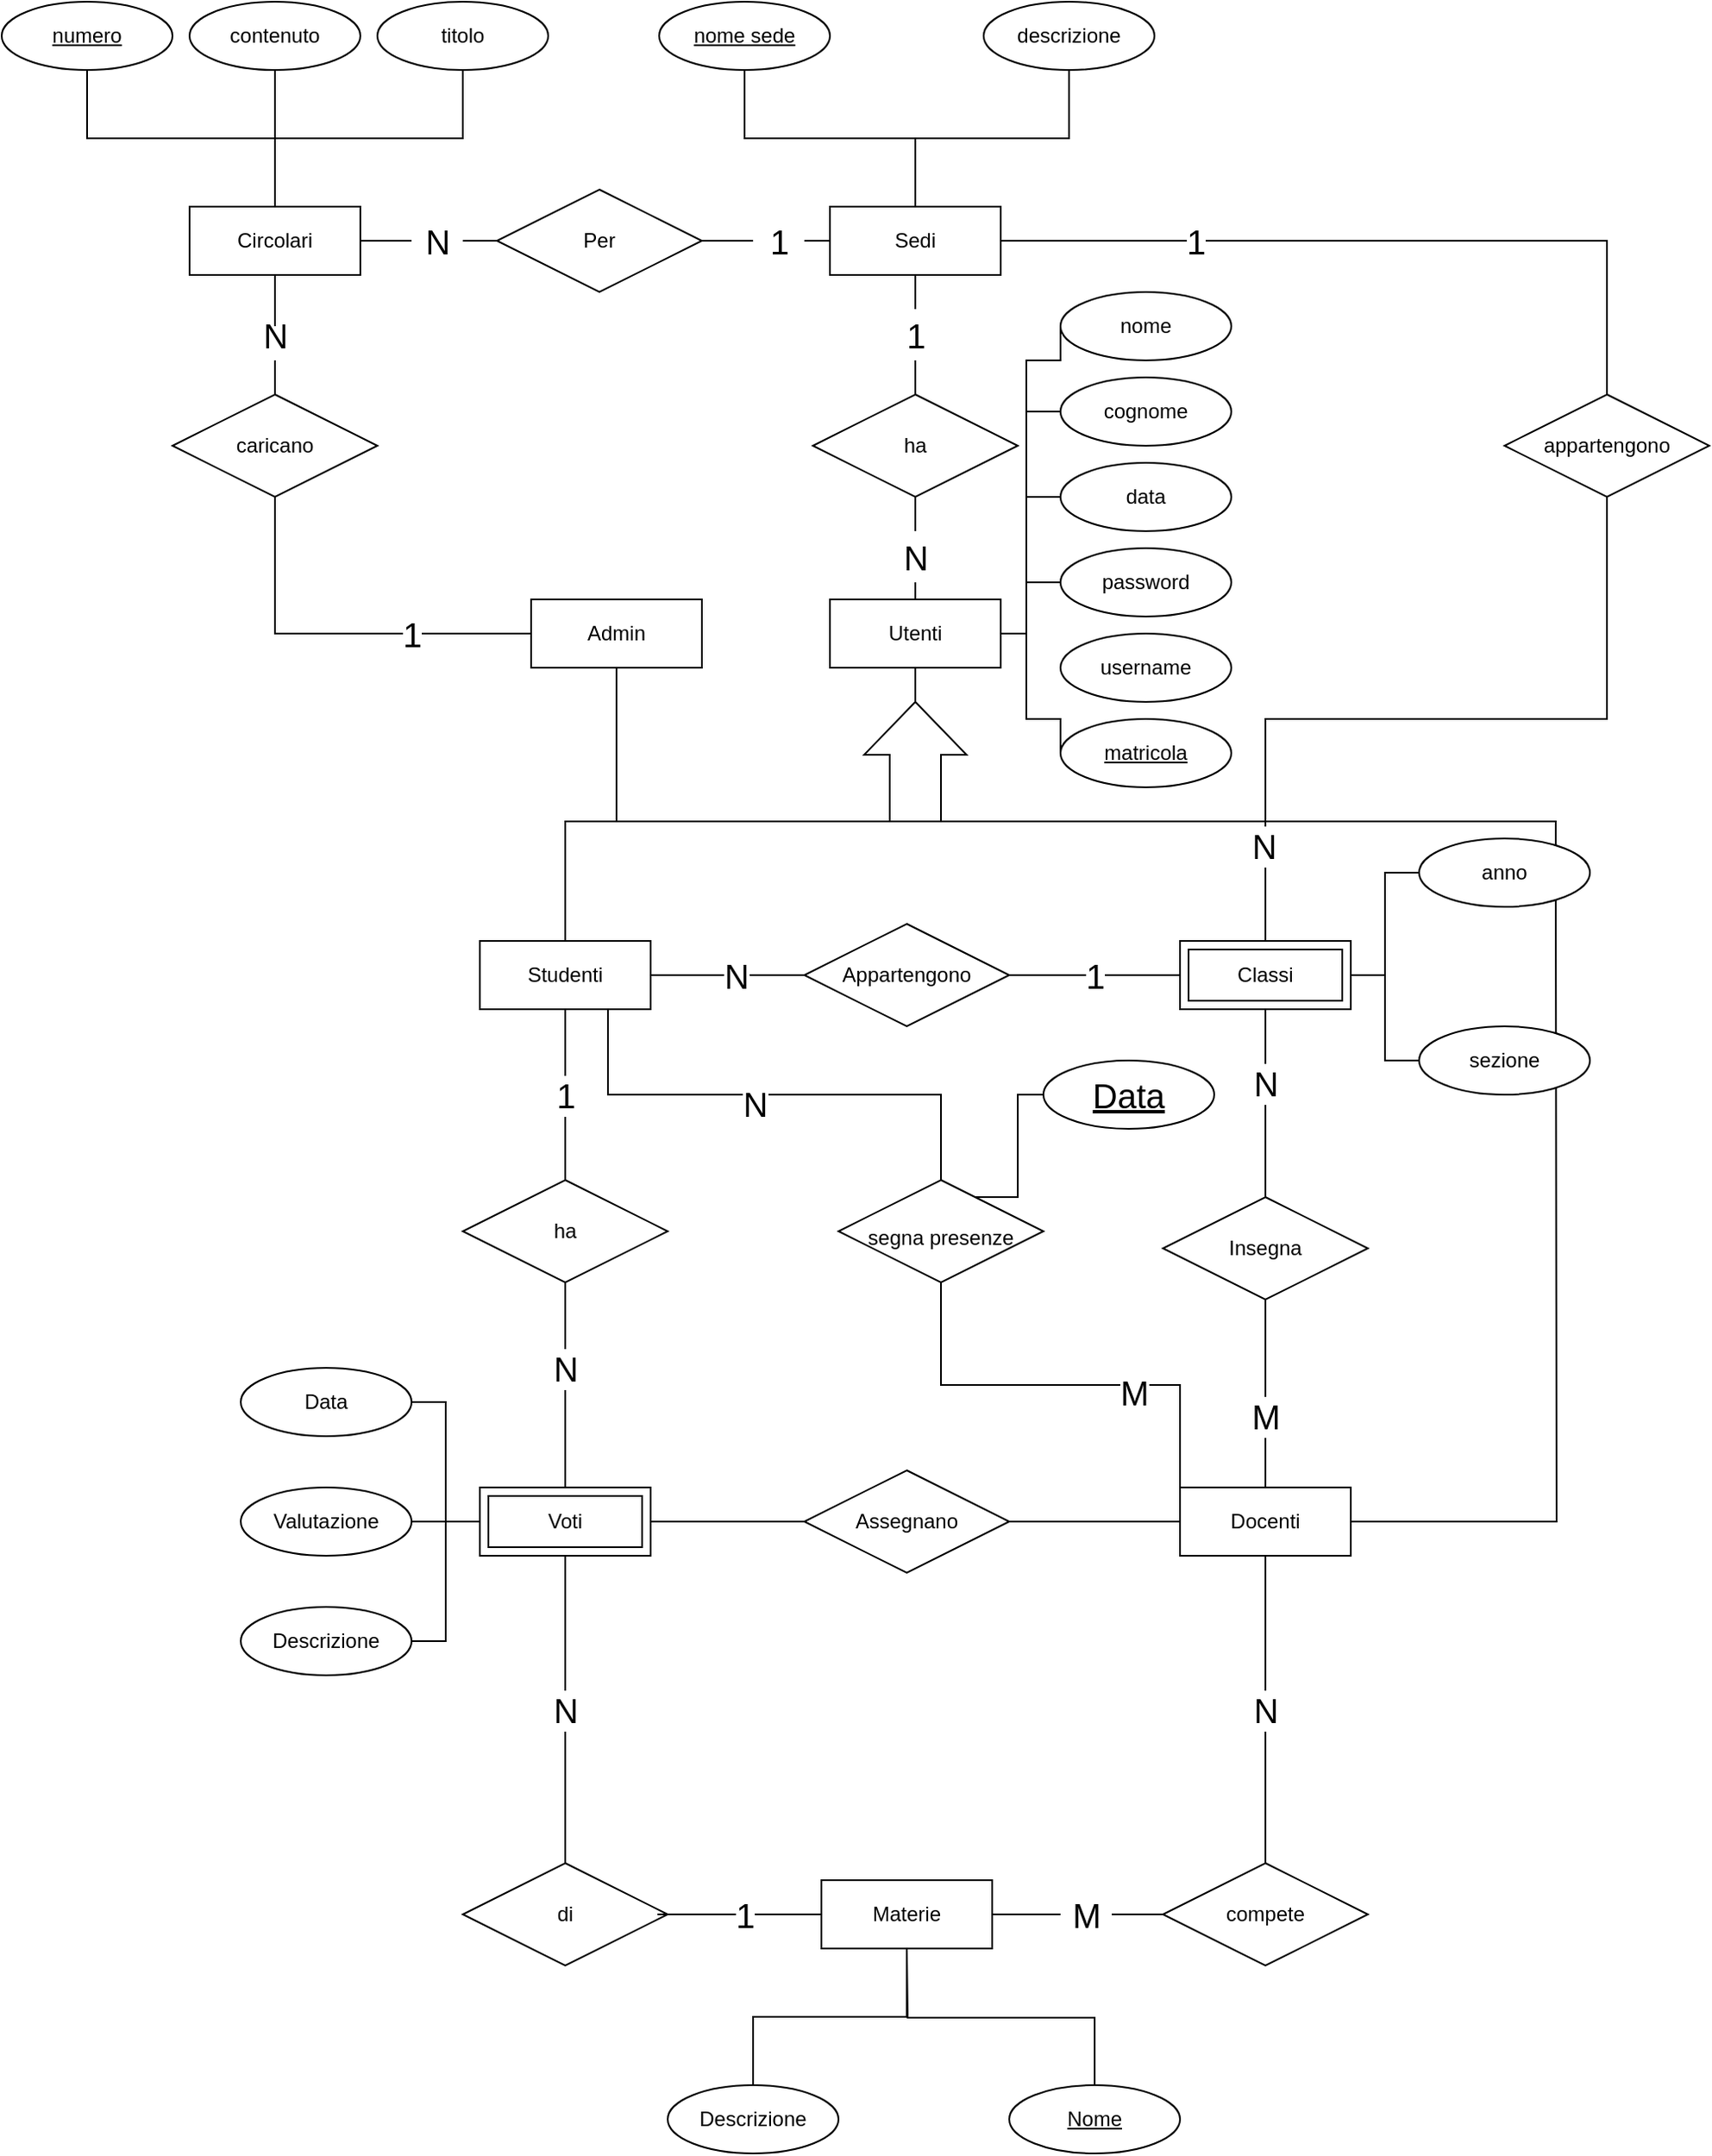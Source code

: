 <mxfile version="14.6.9" type="device"><diagram id="R2lEEEUBdFMjLlhIrx00" name="Page-1"><mxGraphModel dx="2912" dy="2254" grid="1" gridSize="10" guides="1" tooltips="1" connect="1" arrows="1" fold="1" page="1" pageScale="1" pageWidth="850" pageHeight="1100" math="0" shadow="0" extFonts="Permanent Marker^https://fonts.googleapis.com/css?family=Permanent+Marker"><root><mxCell id="0"/><mxCell id="1" parent="0"/><mxCell id="u5RsJrl81o9TGWj8ofD9-92" style="edgeStyle=orthogonalEdgeStyle;rounded=0;orthogonalLoop=1;jettySize=auto;html=1;exitX=0.5;exitY=1;exitDx=0;exitDy=0;entryX=1;entryY=0.5;entryDx=0;entryDy=0;entryPerimeter=0;endArrow=none;endFill=0;" parent="1" source="u5RsJrl81o9TGWj8ofD9-45" target="u5RsJrl81o9TGWj8ofD9-91" edge="1"><mxGeometry relative="1" as="geometry"/></mxCell><mxCell id="HZ6vyrUgXhkD_WY-wSy1-28" style="edgeStyle=orthogonalEdgeStyle;rounded=0;orthogonalLoop=1;jettySize=auto;html=1;exitX=1;exitY=0.5;exitDx=0;exitDy=0;endArrow=none;endFill=0;" parent="1" source="u5RsJrl81o9TGWj8ofD9-45" edge="1"><mxGeometry relative="1" as="geometry"><mxPoint x="460" y="130" as="targetPoint"/></mxGeometry></mxCell><mxCell id="HZ6vyrUgXhkD_WY-wSy1-29" style="edgeStyle=orthogonalEdgeStyle;rounded=0;orthogonalLoop=1;jettySize=auto;html=1;exitX=1;exitY=0.5;exitDx=0;exitDy=0;entryX=0;entryY=0.5;entryDx=0;entryDy=0;endArrow=none;endFill=0;" parent="1" source="u5RsJrl81o9TGWj8ofD9-45" target="u5RsJrl81o9TGWj8ofD9-48" edge="1"><mxGeometry relative="1" as="geometry"><Array as="points"><mxPoint x="460" y="150"/><mxPoint x="460" y="200"/></Array></mxGeometry></mxCell><mxCell id="u5RsJrl81o9TGWj8ofD9-45" value="Utenti" style="whiteSpace=wrap;html=1;align=center;" parent="1" vertex="1"><mxGeometry x="345" y="130" width="100" height="40" as="geometry"/></mxCell><mxCell id="Zwo03tsMXM-KSxoa-1yu-14" style="edgeStyle=orthogonalEdgeStyle;rounded=0;orthogonalLoop=1;jettySize=auto;html=1;exitX=0;exitY=0.5;exitDx=0;exitDy=0;entryX=1;entryY=0.5;entryDx=0;entryDy=0;endArrow=none;endFill=0;" edge="1" parent="1" source="u5RsJrl81o9TGWj8ofD9-46" target="u5RsJrl81o9TGWj8ofD9-45"><mxGeometry relative="1" as="geometry"/></mxCell><mxCell id="u5RsJrl81o9TGWj8ofD9-46" value="password" style="ellipse;whiteSpace=wrap;html=1;align=center;" parent="1" vertex="1"><mxGeometry x="480" y="100" width="100" height="40" as="geometry"/></mxCell><mxCell id="u5RsJrl81o9TGWj8ofD9-47" value="username" style="ellipse;whiteSpace=wrap;html=1;align=center;" parent="1" vertex="1"><mxGeometry x="480" y="150" width="100" height="40" as="geometry"/></mxCell><mxCell id="u5RsJrl81o9TGWj8ofD9-48" value="matricola" style="ellipse;whiteSpace=wrap;html=1;align=center;fontStyle=4;" parent="1" vertex="1"><mxGeometry x="480" y="200" width="100" height="40" as="geometry"/></mxCell><mxCell id="Cv8bibrnAsRZoHXOjE6P-47" style="edgeStyle=orthogonalEdgeStyle;rounded=0;orthogonalLoop=1;jettySize=auto;html=1;exitX=0.75;exitY=1;exitDx=0;exitDy=0;entryX=0.5;entryY=0;entryDx=0;entryDy=0;fontSize=20;endArrow=none;endFill=0;" parent="1" source="u5RsJrl81o9TGWj8ofD9-53" target="Cv8bibrnAsRZoHXOjE6P-46" edge="1"><mxGeometry relative="1" as="geometry"/></mxCell><mxCell id="Cv8bibrnAsRZoHXOjE6P-49" value="N" style="edgeLabel;html=1;align=center;verticalAlign=middle;resizable=0;points=[];fontSize=20;" parent="Cv8bibrnAsRZoHXOjE6P-47" vertex="1" connectable="0"><mxGeometry x="-0.078" y="-5" relative="1" as="geometry"><mxPoint as="offset"/></mxGeometry></mxCell><mxCell id="u5RsJrl81o9TGWj8ofD9-53" value="Studenti" style="whiteSpace=wrap;html=1;align=center;" parent="1" vertex="1"><mxGeometry x="140" y="330" width="100" height="40" as="geometry"/></mxCell><mxCell id="u5RsJrl81o9TGWj8ofD9-66" style="edgeStyle=orthogonalEdgeStyle;rounded=0;orthogonalLoop=1;jettySize=auto;html=1;exitX=0;exitY=0.5;exitDx=0;exitDy=0;endArrow=none;endFill=0;" parent="1" source="u5RsJrl81o9TGWj8ofD9-59" target="u5RsJrl81o9TGWj8ofD9-53" edge="1"><mxGeometry relative="1" as="geometry"/></mxCell><mxCell id="Cv8bibrnAsRZoHXOjE6P-11" value="N" style="edgeLabel;html=1;align=center;verticalAlign=middle;resizable=0;points=[];fontSize=20;" parent="u5RsJrl81o9TGWj8ofD9-66" vertex="1" connectable="0"><mxGeometry x="0.222" y="-3" relative="1" as="geometry"><mxPoint x="15" y="3" as="offset"/></mxGeometry></mxCell><mxCell id="u5RsJrl81o9TGWj8ofD9-68" style="edgeStyle=orthogonalEdgeStyle;rounded=0;orthogonalLoop=1;jettySize=auto;html=1;exitX=1;exitY=0.5;exitDx=0;exitDy=0;entryX=0;entryY=0.5;entryDx=0;entryDy=0;endArrow=none;endFill=0;" parent="1" source="u5RsJrl81o9TGWj8ofD9-59" target="u5RsJrl81o9TGWj8ofD9-67" edge="1"><mxGeometry relative="1" as="geometry"/></mxCell><mxCell id="Cv8bibrnAsRZoHXOjE6P-10" value="1" style="edgeLabel;html=1;align=center;verticalAlign=middle;resizable=0;points=[];fontSize=20;" parent="u5RsJrl81o9TGWj8ofD9-68" vertex="1" connectable="0"><mxGeometry x="-0.2" y="1" relative="1" as="geometry"><mxPoint x="10" y="1" as="offset"/></mxGeometry></mxCell><mxCell id="u5RsJrl81o9TGWj8ofD9-59" value="Appartengono" style="shape=rhombus;perimeter=rhombusPerimeter;whiteSpace=wrap;html=1;align=center;" parent="1" vertex="1"><mxGeometry x="330" y="320" width="120" height="60" as="geometry"/></mxCell><mxCell id="u5RsJrl81o9TGWj8ofD9-107" style="edgeStyle=orthogonalEdgeStyle;rounded=0;orthogonalLoop=1;jettySize=auto;html=1;exitX=1;exitY=0.5;exitDx=0;exitDy=0;entryX=0;entryY=0.5;entryDx=0;entryDy=0;endArrow=none;endFill=0;" parent="1" source="u5RsJrl81o9TGWj8ofD9-67" target="u5RsJrl81o9TGWj8ofD9-106" edge="1"><mxGeometry relative="1" as="geometry"/></mxCell><mxCell id="u5RsJrl81o9TGWj8ofD9-67" value="Classi" style="shape=ext;margin=3;double=1;whiteSpace=wrap;html=1;align=center;" parent="1" vertex="1"><mxGeometry x="550" y="330" width="100" height="40" as="geometry"/></mxCell><mxCell id="u5RsJrl81o9TGWj8ofD9-75" style="edgeStyle=orthogonalEdgeStyle;rounded=0;orthogonalLoop=1;jettySize=auto;html=1;exitX=0;exitY=0.5;exitDx=0;exitDy=0;endArrow=none;endFill=0;" parent="1" source="u5RsJrl81o9TGWj8ofD9-69" target="u5RsJrl81o9TGWj8ofD9-74" edge="1"><mxGeometry relative="1" as="geometry"/></mxCell><mxCell id="u5RsJrl81o9TGWj8ofD9-95" style="edgeStyle=orthogonalEdgeStyle;rounded=0;orthogonalLoop=1;jettySize=auto;html=1;exitX=1;exitY=0.5;exitDx=0;exitDy=0;endArrow=none;endFill=0;" parent="1" source="u5RsJrl81o9TGWj8ofD9-69" edge="1"><mxGeometry relative="1" as="geometry"><mxPoint x="770" y="290" as="targetPoint"/></mxGeometry></mxCell><mxCell id="u5RsJrl81o9TGWj8ofD9-69" value="Docenti" style="whiteSpace=wrap;html=1;align=center;" parent="1" vertex="1"><mxGeometry x="550" y="650" width="100" height="40" as="geometry"/></mxCell><mxCell id="u5RsJrl81o9TGWj8ofD9-72" style="edgeStyle=orthogonalEdgeStyle;rounded=0;orthogonalLoop=1;jettySize=auto;html=1;exitX=0.5;exitY=1;exitDx=0;exitDy=0;entryX=0.5;entryY=0;entryDx=0;entryDy=0;endArrow=none;endFill=0;" parent="1" source="u5RsJrl81o9TGWj8ofD9-71" target="u5RsJrl81o9TGWj8ofD9-69" edge="1"><mxGeometry relative="1" as="geometry"/></mxCell><mxCell id="Cv8bibrnAsRZoHXOjE6P-9" value="M" style="edgeLabel;html=1;align=center;verticalAlign=middle;resizable=0;points=[];fontSize=20;" parent="u5RsJrl81o9TGWj8ofD9-72" vertex="1" connectable="0"><mxGeometry x="0.236" relative="1" as="geometry"><mxPoint as="offset"/></mxGeometry></mxCell><mxCell id="u5RsJrl81o9TGWj8ofD9-73" style="edgeStyle=orthogonalEdgeStyle;rounded=0;orthogonalLoop=1;jettySize=auto;html=1;exitX=0.5;exitY=0;exitDx=0;exitDy=0;entryX=0.5;entryY=1;entryDx=0;entryDy=0;endArrow=none;endFill=0;" parent="1" source="u5RsJrl81o9TGWj8ofD9-71" target="u5RsJrl81o9TGWj8ofD9-67" edge="1"><mxGeometry relative="1" as="geometry"/></mxCell><mxCell id="Cv8bibrnAsRZoHXOjE6P-8" value="N" style="edgeLabel;html=1;align=center;verticalAlign=middle;resizable=0;points=[];fontSize=20;" parent="u5RsJrl81o9TGWj8ofD9-73" vertex="1" connectable="0"><mxGeometry x="0.218" relative="1" as="geometry"><mxPoint as="offset"/></mxGeometry></mxCell><mxCell id="u5RsJrl81o9TGWj8ofD9-71" value="Insegna" style="shape=rhombus;perimeter=rhombusPerimeter;whiteSpace=wrap;html=1;align=center;" parent="1" vertex="1"><mxGeometry x="540" y="480" width="120" height="60" as="geometry"/></mxCell><mxCell id="u5RsJrl81o9TGWj8ofD9-79" style="edgeStyle=orthogonalEdgeStyle;rounded=0;orthogonalLoop=1;jettySize=auto;html=1;exitX=0;exitY=0.5;exitDx=0;exitDy=0;entryX=1;entryY=0.5;entryDx=0;entryDy=0;endArrow=none;endFill=0;" parent="1" source="u5RsJrl81o9TGWj8ofD9-74" target="u5RsJrl81o9TGWj8ofD9-78" edge="1"><mxGeometry relative="1" as="geometry"/></mxCell><mxCell id="u5RsJrl81o9TGWj8ofD9-74" value="Assegnano" style="shape=rhombus;perimeter=rhombusPerimeter;whiteSpace=wrap;html=1;align=center;" parent="1" vertex="1"><mxGeometry x="330" y="640" width="120" height="60" as="geometry"/></mxCell><mxCell id="u5RsJrl81o9TGWj8ofD9-78" value="Voti" style="shape=ext;margin=3;double=1;whiteSpace=wrap;html=1;align=center;" parent="1" vertex="1"><mxGeometry x="140" y="650" width="100" height="40" as="geometry"/></mxCell><mxCell id="u5RsJrl81o9TGWj8ofD9-81" style="edgeStyle=orthogonalEdgeStyle;rounded=0;orthogonalLoop=1;jettySize=auto;html=1;exitX=0.5;exitY=0;exitDx=0;exitDy=0;entryX=0.5;entryY=1;entryDx=0;entryDy=0;endArrow=none;endFill=0;" parent="1" source="u5RsJrl81o9TGWj8ofD9-80" target="u5RsJrl81o9TGWj8ofD9-53" edge="1"><mxGeometry relative="1" as="geometry"/></mxCell><mxCell id="Cv8bibrnAsRZoHXOjE6P-7" value="1" style="edgeLabel;html=1;align=center;verticalAlign=middle;resizable=0;points=[];fontSize=20;" parent="u5RsJrl81o9TGWj8ofD9-81" vertex="1" connectable="0"><mxGeometry x="0.2" y="-1" relative="1" as="geometry"><mxPoint x="-1" y="10" as="offset"/></mxGeometry></mxCell><mxCell id="u5RsJrl81o9TGWj8ofD9-82" style="edgeStyle=orthogonalEdgeStyle;rounded=0;orthogonalLoop=1;jettySize=auto;html=1;exitX=0.5;exitY=1;exitDx=0;exitDy=0;entryX=0.5;entryY=0;entryDx=0;entryDy=0;endArrow=none;endFill=0;" parent="1" source="u5RsJrl81o9TGWj8ofD9-80" target="u5RsJrl81o9TGWj8ofD9-78" edge="1"><mxGeometry relative="1" as="geometry"><Array as="points"><mxPoint x="190" y="590"/><mxPoint x="190" y="590"/></Array></mxGeometry></mxCell><mxCell id="Cv8bibrnAsRZoHXOjE6P-6" value="N" style="edgeLabel;html=1;align=center;verticalAlign=middle;resizable=0;points=[];fontSize=20;" parent="u5RsJrl81o9TGWj8ofD9-82" vertex="1" connectable="0"><mxGeometry x="-0.317" relative="1" as="geometry"><mxPoint y="9" as="offset"/></mxGeometry></mxCell><mxCell id="u5RsJrl81o9TGWj8ofD9-80" value="ha" style="shape=rhombus;perimeter=rhombusPerimeter;whiteSpace=wrap;html=1;align=center;" parent="1" vertex="1"><mxGeometry x="130" y="470" width="120" height="60" as="geometry"/></mxCell><mxCell id="u5RsJrl81o9TGWj8ofD9-85" style="edgeStyle=orthogonalEdgeStyle;rounded=0;orthogonalLoop=1;jettySize=auto;html=1;exitX=0.5;exitY=0;exitDx=0;exitDy=0;entryX=0.5;entryY=1;entryDx=0;entryDy=0;endArrow=none;endFill=0;" parent="1" source="u5RsJrl81o9TGWj8ofD9-83" target="u5RsJrl81o9TGWj8ofD9-78" edge="1"><mxGeometry relative="1" as="geometry"/></mxCell><mxCell id="Cv8bibrnAsRZoHXOjE6P-15" value="N" style="edgeLabel;html=1;align=center;verticalAlign=middle;resizable=0;points=[];fontSize=20;" parent="u5RsJrl81o9TGWj8ofD9-85" vertex="1" connectable="0"><mxGeometry x="0.211" y="1" relative="1" as="geometry"><mxPoint x="1" y="19" as="offset"/></mxGeometry></mxCell><mxCell id="u5RsJrl81o9TGWj8ofD9-83" value="di" style="shape=rhombus;perimeter=rhombusPerimeter;whiteSpace=wrap;html=1;align=center;" parent="1" vertex="1"><mxGeometry x="130" y="870" width="120" height="60" as="geometry"/></mxCell><mxCell id="u5RsJrl81o9TGWj8ofD9-87" style="edgeStyle=orthogonalEdgeStyle;rounded=0;orthogonalLoop=1;jettySize=auto;html=1;exitX=0;exitY=0.5;exitDx=0;exitDy=0;entryX=0.95;entryY=0.5;entryDx=0;entryDy=0;entryPerimeter=0;endArrow=none;endFill=0;" parent="1" source="u5RsJrl81o9TGWj8ofD9-86" target="u5RsJrl81o9TGWj8ofD9-83" edge="1"><mxGeometry relative="1" as="geometry"/></mxCell><mxCell id="Cv8bibrnAsRZoHXOjE6P-16" value="1" style="edgeLabel;html=1;align=center;verticalAlign=middle;resizable=0;points=[];fontSize=20;" parent="u5RsJrl81o9TGWj8ofD9-87" vertex="1" connectable="0"><mxGeometry x="-0.208" y="1" relative="1" as="geometry"><mxPoint x="-7" y="-1" as="offset"/></mxGeometry></mxCell><mxCell id="u5RsJrl81o9TGWj8ofD9-86" value="Materie" style="whiteSpace=wrap;html=1;align=center;" parent="1" vertex="1"><mxGeometry x="340" y="880" width="100" height="40" as="geometry"/></mxCell><mxCell id="u5RsJrl81o9TGWj8ofD9-89" style="edgeStyle=orthogonalEdgeStyle;rounded=0;orthogonalLoop=1;jettySize=auto;html=1;exitX=0.5;exitY=0;exitDx=0;exitDy=0;entryX=0.5;entryY=1;entryDx=0;entryDy=0;endArrow=none;endFill=0;" parent="1" source="u5RsJrl81o9TGWj8ofD9-88" target="u5RsJrl81o9TGWj8ofD9-69" edge="1"><mxGeometry relative="1" as="geometry"/></mxCell><mxCell id="Cv8bibrnAsRZoHXOjE6P-12" value="N" style="edgeLabel;html=1;align=center;verticalAlign=middle;resizable=0;points=[];fontSize=20;" parent="u5RsJrl81o9TGWj8ofD9-89" vertex="1" connectable="0"><mxGeometry x="0.189" y="-3" relative="1" as="geometry"><mxPoint x="-3" y="17" as="offset"/></mxGeometry></mxCell><mxCell id="u5RsJrl81o9TGWj8ofD9-90" style="edgeStyle=orthogonalEdgeStyle;rounded=0;orthogonalLoop=1;jettySize=auto;html=1;exitX=0;exitY=0.5;exitDx=0;exitDy=0;endArrow=none;endFill=0;startArrow=none;" parent="1" source="Cv8bibrnAsRZoHXOjE6P-13" target="u5RsJrl81o9TGWj8ofD9-86" edge="1"><mxGeometry relative="1" as="geometry"/></mxCell><mxCell id="u5RsJrl81o9TGWj8ofD9-88" value="compete" style="shape=rhombus;perimeter=rhombusPerimeter;whiteSpace=wrap;html=1;align=center;" parent="1" vertex="1"><mxGeometry x="540" y="870" width="120" height="60" as="geometry"/></mxCell><mxCell id="u5RsJrl81o9TGWj8ofD9-93" style="edgeStyle=orthogonalEdgeStyle;rounded=0;orthogonalLoop=1;jettySize=auto;html=1;exitX=0;exitY=0;exitDx=0;exitDy=15;exitPerimeter=0;endArrow=none;endFill=0;" parent="1" source="u5RsJrl81o9TGWj8ofD9-91" target="u5RsJrl81o9TGWj8ofD9-53" edge="1"><mxGeometry relative="1" as="geometry"><Array as="points"><mxPoint x="190" y="260"/></Array></mxGeometry></mxCell><mxCell id="u5RsJrl81o9TGWj8ofD9-94" style="edgeStyle=orthogonalEdgeStyle;rounded=0;orthogonalLoop=1;jettySize=auto;html=1;exitX=0;exitY=0;exitDx=0;exitDy=45;exitPerimeter=0;endArrow=none;endFill=0;" parent="1" source="u5RsJrl81o9TGWj8ofD9-91" edge="1"><mxGeometry relative="1" as="geometry"><mxPoint x="770" y="300" as="targetPoint"/><Array as="points"><mxPoint x="770" y="260"/></Array></mxGeometry></mxCell><mxCell id="u5RsJrl81o9TGWj8ofD9-91" value="" style="shape=singleArrow;direction=north;whiteSpace=wrap;html=1;arrowWidth=0.5;arrowSize=0.443;" parent="1" vertex="1"><mxGeometry x="365" y="190" width="60" height="70" as="geometry"/></mxCell><mxCell id="u5RsJrl81o9TGWj8ofD9-104" style="edgeStyle=orthogonalEdgeStyle;rounded=0;orthogonalLoop=1;jettySize=auto;html=1;exitX=0;exitY=0.5;exitDx=0;exitDy=0;entryX=1;entryY=0.5;entryDx=0;entryDy=0;endArrow=none;endFill=0;" parent="1" source="u5RsJrl81o9TGWj8ofD9-103" target="u5RsJrl81o9TGWj8ofD9-67" edge="1"><mxGeometry relative="1" as="geometry"/></mxCell><mxCell id="u5RsJrl81o9TGWj8ofD9-103" value="anno" style="ellipse;whiteSpace=wrap;html=1;align=center;" parent="1" vertex="1"><mxGeometry x="690" y="270" width="100" height="40" as="geometry"/></mxCell><mxCell id="u5RsJrl81o9TGWj8ofD9-106" value="sezione" style="ellipse;whiteSpace=wrap;html=1;align=center;" parent="1" vertex="1"><mxGeometry x="690" y="380" width="100" height="40" as="geometry"/></mxCell><mxCell id="u5RsJrl81o9TGWj8ofD9-119" style="edgeStyle=orthogonalEdgeStyle;rounded=0;orthogonalLoop=1;jettySize=auto;html=1;exitX=1;exitY=0.5;exitDx=0;exitDy=0;entryX=0;entryY=0.5;entryDx=0;entryDy=0;endArrow=none;endFill=0;" parent="1" source="u5RsJrl81o9TGWj8ofD9-116" target="u5RsJrl81o9TGWj8ofD9-78" edge="1"><mxGeometry relative="1" as="geometry"/></mxCell><mxCell id="u5RsJrl81o9TGWj8ofD9-116" value="Data" style="ellipse;whiteSpace=wrap;html=1;align=center;" parent="1" vertex="1"><mxGeometry y="580" width="100" height="40" as="geometry"/></mxCell><mxCell id="u5RsJrl81o9TGWj8ofD9-120" style="edgeStyle=orthogonalEdgeStyle;rounded=0;orthogonalLoop=1;jettySize=auto;html=1;exitX=1;exitY=0.5;exitDx=0;exitDy=0;endArrow=none;endFill=0;" parent="1" source="u5RsJrl81o9TGWj8ofD9-117" target="u5RsJrl81o9TGWj8ofD9-78" edge="1"><mxGeometry relative="1" as="geometry"/></mxCell><mxCell id="u5RsJrl81o9TGWj8ofD9-117" value="Valutazione" style="ellipse;whiteSpace=wrap;html=1;align=center;" parent="1" vertex="1"><mxGeometry y="650" width="100" height="40" as="geometry"/></mxCell><mxCell id="u5RsJrl81o9TGWj8ofD9-121" style="edgeStyle=orthogonalEdgeStyle;rounded=0;orthogonalLoop=1;jettySize=auto;html=1;exitX=1;exitY=0.5;exitDx=0;exitDy=0;entryX=0;entryY=0.5;entryDx=0;entryDy=0;endArrow=none;endFill=0;" parent="1" source="u5RsJrl81o9TGWj8ofD9-118" target="u5RsJrl81o9TGWj8ofD9-78" edge="1"><mxGeometry relative="1" as="geometry"/></mxCell><mxCell id="u5RsJrl81o9TGWj8ofD9-118" value="Descrizione" style="ellipse;whiteSpace=wrap;html=1;align=center;" parent="1" vertex="1"><mxGeometry y="720" width="100" height="40" as="geometry"/></mxCell><mxCell id="u5RsJrl81o9TGWj8ofD9-123" style="edgeStyle=orthogonalEdgeStyle;rounded=0;orthogonalLoop=1;jettySize=auto;html=1;exitX=0.5;exitY=0;exitDx=0;exitDy=0;entryX=0.5;entryY=1;entryDx=0;entryDy=0;endArrow=none;endFill=0;" parent="1" source="u5RsJrl81o9TGWj8ofD9-122" target="u5RsJrl81o9TGWj8ofD9-86" edge="1"><mxGeometry relative="1" as="geometry"/></mxCell><mxCell id="u5RsJrl81o9TGWj8ofD9-122" value="Descrizione" style="ellipse;whiteSpace=wrap;html=1;align=center;" parent="1" vertex="1"><mxGeometry x="250" y="1000" width="100" height="40" as="geometry"/></mxCell><mxCell id="u5RsJrl81o9TGWj8ofD9-126" style="edgeStyle=orthogonalEdgeStyle;rounded=0;orthogonalLoop=1;jettySize=auto;html=1;exitX=0.5;exitY=0;exitDx=0;exitDy=0;endArrow=none;endFill=0;" parent="1" source="u5RsJrl81o9TGWj8ofD9-125" edge="1"><mxGeometry relative="1" as="geometry"><mxPoint x="390" y="920" as="targetPoint"/></mxGeometry></mxCell><mxCell id="u5RsJrl81o9TGWj8ofD9-125" value="Nome" style="ellipse;whiteSpace=wrap;html=1;align=center;fontStyle=4;" parent="1" vertex="1"><mxGeometry x="450" y="1000" width="100" height="40" as="geometry"/></mxCell><mxCell id="HZ6vyrUgXhkD_WY-wSy1-26" style="edgeStyle=orthogonalEdgeStyle;rounded=0;orthogonalLoop=1;jettySize=auto;html=1;exitX=0.5;exitY=1;exitDx=0;exitDy=0;entryX=0.5;entryY=0;entryDx=0;entryDy=0;endArrow=none;endFill=0;startArrow=none;" parent="1" source="Cv8bibrnAsRZoHXOjE6P-37" target="HZ6vyrUgXhkD_WY-wSy1-18" edge="1"><mxGeometry relative="1" as="geometry"/></mxCell><mxCell id="HZ6vyrUgXhkD_WY-wSy1-45" style="edgeStyle=orthogonalEdgeStyle;rounded=0;orthogonalLoop=1;jettySize=auto;html=1;exitX=1;exitY=0.5;exitDx=0;exitDy=0;entryX=0.5;entryY=0;entryDx=0;entryDy=0;endArrow=none;endFill=0;" parent="1" source="HZ6vyrUgXhkD_WY-wSy1-5" target="HZ6vyrUgXhkD_WY-wSy1-44" edge="1"><mxGeometry relative="1" as="geometry"/></mxCell><mxCell id="Cv8bibrnAsRZoHXOjE6P-45" value="1" style="edgeLabel;html=1;align=center;verticalAlign=middle;resizable=0;points=[];fontSize=20;" parent="HZ6vyrUgXhkD_WY-wSy1-45" vertex="1" connectable="0"><mxGeometry x="-0.491" y="-4" relative="1" as="geometry"><mxPoint y="-4" as="offset"/></mxGeometry></mxCell><mxCell id="HZ6vyrUgXhkD_WY-wSy1-5" value="Sedi" style="whiteSpace=wrap;html=1;align=center;" parent="1" vertex="1"><mxGeometry x="345" y="-100" width="100" height="40" as="geometry"/></mxCell><mxCell id="HZ6vyrUgXhkD_WY-wSy1-7" style="edgeStyle=orthogonalEdgeStyle;rounded=0;orthogonalLoop=1;jettySize=auto;html=1;exitX=0.5;exitY=1;exitDx=0;exitDy=0;endArrow=none;endFill=0;entryX=0.5;entryY=0;entryDx=0;entryDy=0;" parent="1" source="HZ6vyrUgXhkD_WY-wSy1-6" target="HZ6vyrUgXhkD_WY-wSy1-5" edge="1"><mxGeometry relative="1" as="geometry"><mxPoint x="375" y="-130" as="targetPoint"/></mxGeometry></mxCell><mxCell id="HZ6vyrUgXhkD_WY-wSy1-6" value="nome sede" style="ellipse;whiteSpace=wrap;html=1;align=center;fontStyle=4;" parent="1" vertex="1"><mxGeometry x="245" y="-220" width="100" height="40" as="geometry"/></mxCell><mxCell id="HZ6vyrUgXhkD_WY-wSy1-9" style="edgeStyle=orthogonalEdgeStyle;rounded=0;orthogonalLoop=1;jettySize=auto;html=1;exitX=0.5;exitY=1;exitDx=0;exitDy=0;entryX=0.5;entryY=0;entryDx=0;entryDy=0;endArrow=none;endFill=0;" parent="1" source="HZ6vyrUgXhkD_WY-wSy1-8" target="HZ6vyrUgXhkD_WY-wSy1-5" edge="1"><mxGeometry relative="1" as="geometry"/></mxCell><mxCell id="HZ6vyrUgXhkD_WY-wSy1-8" value="descrizione" style="ellipse;whiteSpace=wrap;html=1;align=center;" parent="1" vertex="1"><mxGeometry x="435" y="-220" width="100" height="40" as="geometry"/></mxCell><mxCell id="Cv8bibrnAsRZoHXOjE6P-42" style="edgeStyle=orthogonalEdgeStyle;rounded=0;orthogonalLoop=1;jettySize=auto;html=1;exitX=0.5;exitY=1;exitDx=0;exitDy=0;entryX=0.5;entryY=0;entryDx=0;entryDy=0;fontSize=20;endArrow=none;endFill=0;startArrow=none;" parent="1" source="Cv8bibrnAsRZoHXOjE6P-39" target="u5RsJrl81o9TGWj8ofD9-45" edge="1"><mxGeometry relative="1" as="geometry"/></mxCell><mxCell id="HZ6vyrUgXhkD_WY-wSy1-18" value="ha" style="shape=rhombus;perimeter=rhombusPerimeter;whiteSpace=wrap;html=1;align=center;" parent="1" vertex="1"><mxGeometry x="335" y="10" width="120" height="60" as="geometry"/></mxCell><mxCell id="HZ6vyrUgXhkD_WY-wSy1-33" style="edgeStyle=orthogonalEdgeStyle;rounded=0;orthogonalLoop=1;jettySize=auto;html=1;exitX=0.5;exitY=1;exitDx=0;exitDy=0;endArrow=none;endFill=0;" parent="1" source="HZ6vyrUgXhkD_WY-wSy1-30" edge="1"><mxGeometry relative="1" as="geometry"><mxPoint x="220" y="260" as="targetPoint"/></mxGeometry></mxCell><mxCell id="HZ6vyrUgXhkD_WY-wSy1-30" value="Admin" style="whiteSpace=wrap;html=1;align=center;" parent="1" vertex="1"><mxGeometry x="170" y="130" width="100" height="40" as="geometry"/></mxCell><mxCell id="HZ6vyrUgXhkD_WY-wSy1-36" style="edgeStyle=orthogonalEdgeStyle;rounded=0;orthogonalLoop=1;jettySize=auto;html=1;exitX=0.5;exitY=1;exitDx=0;exitDy=0;entryX=0;entryY=0.5;entryDx=0;entryDy=0;endArrow=none;endFill=0;" parent="1" source="HZ6vyrUgXhkD_WY-wSy1-34" target="HZ6vyrUgXhkD_WY-wSy1-30" edge="1"><mxGeometry relative="1" as="geometry"/></mxCell><mxCell id="HZ6vyrUgXhkD_WY-wSy1-39" style="edgeStyle=orthogonalEdgeStyle;rounded=0;orthogonalLoop=1;jettySize=auto;html=1;exitX=0.5;exitY=0;exitDx=0;exitDy=0;entryX=0.5;entryY=1;entryDx=0;entryDy=0;endArrow=none;endFill=0;startArrow=none;" parent="1" source="Cv8bibrnAsRZoHXOjE6P-21" target="HZ6vyrUgXhkD_WY-wSy1-35" edge="1"><mxGeometry relative="1" as="geometry"><Array as="points"><mxPoint x="20" y="-30"/><mxPoint x="20" y="-30"/></Array></mxGeometry></mxCell><mxCell id="HZ6vyrUgXhkD_WY-wSy1-34" value="caricano" style="shape=rhombus;perimeter=rhombusPerimeter;whiteSpace=wrap;html=1;align=center;" parent="1" vertex="1"><mxGeometry x="-40" y="10" width="120" height="60" as="geometry"/></mxCell><mxCell id="Cv8bibrnAsRZoHXOjE6P-35" style="edgeStyle=orthogonalEdgeStyle;rounded=0;orthogonalLoop=1;jettySize=auto;html=1;exitX=1;exitY=0.5;exitDx=0;exitDy=0;entryX=0;entryY=0.5;entryDx=0;entryDy=0;fontSize=20;endArrow=none;endFill=0;startArrow=none;" parent="1" source="Cv8bibrnAsRZoHXOjE6P-32" target="HZ6vyrUgXhkD_WY-wSy1-40" edge="1"><mxGeometry relative="1" as="geometry"/></mxCell><mxCell id="HZ6vyrUgXhkD_WY-wSy1-35" value="Circolari" style="whiteSpace=wrap;html=1;align=center;" parent="1" vertex="1"><mxGeometry x="-30" y="-100" width="100" height="40" as="geometry"/></mxCell><mxCell id="HZ6vyrUgXhkD_WY-wSy1-37" style="edgeStyle=orthogonalEdgeStyle;rounded=0;orthogonalLoop=1;jettySize=auto;html=1;exitX=0.5;exitY=1;exitDx=0;exitDy=0;endArrow=none;endFill=0;" parent="1" source="HZ6vyrUgXhkD_WY-wSy1-35" target="HZ6vyrUgXhkD_WY-wSy1-35" edge="1"><mxGeometry relative="1" as="geometry"/></mxCell><mxCell id="HZ6vyrUgXhkD_WY-wSy1-42" style="edgeStyle=orthogonalEdgeStyle;rounded=0;orthogonalLoop=1;jettySize=auto;html=1;exitX=1;exitY=0.5;exitDx=0;exitDy=0;entryX=0;entryY=0.5;entryDx=0;entryDy=0;endArrow=none;endFill=0;startArrow=none;" parent="1" source="Cv8bibrnAsRZoHXOjE6P-30" target="HZ6vyrUgXhkD_WY-wSy1-5" edge="1"><mxGeometry relative="1" as="geometry"/></mxCell><mxCell id="HZ6vyrUgXhkD_WY-wSy1-40" value="Per" style="shape=rhombus;perimeter=rhombusPerimeter;whiteSpace=wrap;html=1;align=center;" parent="1" vertex="1"><mxGeometry x="150" y="-110" width="120" height="60" as="geometry"/></mxCell><mxCell id="HZ6vyrUgXhkD_WY-wSy1-46" style="edgeStyle=orthogonalEdgeStyle;rounded=0;orthogonalLoop=1;jettySize=auto;html=1;exitX=0.5;exitY=1;exitDx=0;exitDy=0;entryX=0.5;entryY=0;entryDx=0;entryDy=0;endArrow=none;endFill=0;" parent="1" source="HZ6vyrUgXhkD_WY-wSy1-44" target="u5RsJrl81o9TGWj8ofD9-67" edge="1"><mxGeometry relative="1" as="geometry"/></mxCell><mxCell id="Cv8bibrnAsRZoHXOjE6P-44" value="N" style="edgeLabel;html=1;align=center;verticalAlign=middle;resizable=0;points=[];fontSize=20;" parent="HZ6vyrUgXhkD_WY-wSy1-46" vertex="1" connectable="0"><mxGeometry x="0.755" y="-1" relative="1" as="geometry"><mxPoint as="offset"/></mxGeometry></mxCell><mxCell id="HZ6vyrUgXhkD_WY-wSy1-44" value="appartengono" style="shape=rhombus;perimeter=rhombusPerimeter;whiteSpace=wrap;html=1;align=center;" parent="1" vertex="1"><mxGeometry x="740" y="10" width="120" height="60" as="geometry"/></mxCell><mxCell id="HZ6vyrUgXhkD_WY-wSy1-49" style="edgeStyle=orthogonalEdgeStyle;rounded=0;orthogonalLoop=1;jettySize=auto;html=1;exitX=0.5;exitY=1;exitDx=0;exitDy=0;endArrow=none;endFill=0;" parent="1" source="HZ6vyrUgXhkD_WY-wSy1-48" target="HZ6vyrUgXhkD_WY-wSy1-35" edge="1"><mxGeometry relative="1" as="geometry"/></mxCell><mxCell id="HZ6vyrUgXhkD_WY-wSy1-48" value="titolo" style="ellipse;whiteSpace=wrap;html=1;align=center;" parent="1" vertex="1"><mxGeometry x="80" y="-220" width="100" height="40" as="geometry"/></mxCell><mxCell id="HZ6vyrUgXhkD_WY-wSy1-51" style="edgeStyle=orthogonalEdgeStyle;rounded=0;orthogonalLoop=1;jettySize=auto;html=1;exitX=0.5;exitY=1;exitDx=0;exitDy=0;entryX=0.5;entryY=0;entryDx=0;entryDy=0;endArrow=none;endFill=0;" parent="1" source="HZ6vyrUgXhkD_WY-wSy1-50" target="HZ6vyrUgXhkD_WY-wSy1-35" edge="1"><mxGeometry relative="1" as="geometry"/></mxCell><mxCell id="HZ6vyrUgXhkD_WY-wSy1-50" value="contenuto" style="ellipse;whiteSpace=wrap;html=1;align=center;" parent="1" vertex="1"><mxGeometry x="-30" y="-220" width="100" height="40" as="geometry"/></mxCell><mxCell id="HZ6vyrUgXhkD_WY-wSy1-56" style="edgeStyle=orthogonalEdgeStyle;rounded=0;orthogonalLoop=1;jettySize=auto;html=1;exitX=0.5;exitY=1;exitDx=0;exitDy=0;entryX=0.5;entryY=0;entryDx=0;entryDy=0;endArrow=none;endFill=0;" parent="1" source="HZ6vyrUgXhkD_WY-wSy1-55" target="HZ6vyrUgXhkD_WY-wSy1-35" edge="1"><mxGeometry relative="1" as="geometry"/></mxCell><mxCell id="HZ6vyrUgXhkD_WY-wSy1-55" value="numero" style="ellipse;whiteSpace=wrap;html=1;align=center;fontStyle=4;" parent="1" vertex="1"><mxGeometry x="-140" y="-220" width="100" height="40" as="geometry"/></mxCell><mxCell id="Cv8bibrnAsRZoHXOjE6P-13" value="M" style="text;html=1;align=center;verticalAlign=middle;resizable=0;points=[];autosize=1;strokeColor=none;fontSize=20;" parent="1" vertex="1"><mxGeometry x="480" y="885" width="30" height="30" as="geometry"/></mxCell><mxCell id="Cv8bibrnAsRZoHXOjE6P-14" value="" style="edgeStyle=orthogonalEdgeStyle;rounded=0;orthogonalLoop=1;jettySize=auto;html=1;exitX=0;exitY=0.5;exitDx=0;exitDy=0;endArrow=none;endFill=0;" parent="1" source="u5RsJrl81o9TGWj8ofD9-88" target="Cv8bibrnAsRZoHXOjE6P-13" edge="1"><mxGeometry relative="1" as="geometry"><mxPoint x="540" y="900" as="sourcePoint"/><mxPoint x="440" y="900" as="targetPoint"/></mxGeometry></mxCell><mxCell id="Cv8bibrnAsRZoHXOjE6P-20" value="1" style="edgeLabel;html=1;align=center;verticalAlign=middle;resizable=0;points=[];fontSize=20;" parent="1" vertex="1" connectable="0"><mxGeometry x="100" y="150" as="geometry"/></mxCell><mxCell id="Cv8bibrnAsRZoHXOjE6P-21" value="N" style="text;html=1;align=center;verticalAlign=middle;resizable=0;points=[];autosize=1;strokeColor=none;fontSize=20;" parent="1" vertex="1"><mxGeometry x="5" y="-40" width="30" height="30" as="geometry"/></mxCell><mxCell id="Cv8bibrnAsRZoHXOjE6P-22" value="" style="edgeStyle=orthogonalEdgeStyle;rounded=0;orthogonalLoop=1;jettySize=auto;html=1;exitX=0.5;exitY=0;exitDx=0;exitDy=0;entryX=0.5;entryY=1;entryDx=0;entryDy=0;endArrow=none;endFill=0;" parent="1" source="HZ6vyrUgXhkD_WY-wSy1-34" target="Cv8bibrnAsRZoHXOjE6P-21" edge="1"><mxGeometry relative="1" as="geometry"><mxPoint x="20" y="10" as="sourcePoint"/><mxPoint x="20" y="-60" as="targetPoint"/><Array as="points"/></mxGeometry></mxCell><mxCell id="Cv8bibrnAsRZoHXOjE6P-30" value="1" style="text;html=1;align=center;verticalAlign=middle;resizable=0;points=[];autosize=1;strokeColor=none;fontSize=20;" parent="1" vertex="1"><mxGeometry x="300" y="-95" width="30" height="30" as="geometry"/></mxCell><mxCell id="Cv8bibrnAsRZoHXOjE6P-31" value="" style="edgeStyle=orthogonalEdgeStyle;rounded=0;orthogonalLoop=1;jettySize=auto;html=1;exitX=1;exitY=0.5;exitDx=0;exitDy=0;entryX=0;entryY=0.5;entryDx=0;entryDy=0;endArrow=none;endFill=0;" parent="1" source="HZ6vyrUgXhkD_WY-wSy1-40" target="Cv8bibrnAsRZoHXOjE6P-30" edge="1"><mxGeometry relative="1" as="geometry"><mxPoint x="270" y="-80" as="sourcePoint"/><mxPoint x="345" y="-80" as="targetPoint"/></mxGeometry></mxCell><mxCell id="Cv8bibrnAsRZoHXOjE6P-32" value="N" style="text;html=1;align=center;verticalAlign=middle;resizable=0;points=[];autosize=1;strokeColor=none;fontSize=20;" parent="1" vertex="1"><mxGeometry x="100" y="-95" width="30" height="30" as="geometry"/></mxCell><mxCell id="Cv8bibrnAsRZoHXOjE6P-36" value="" style="edgeStyle=orthogonalEdgeStyle;rounded=0;orthogonalLoop=1;jettySize=auto;html=1;exitX=1;exitY=0.5;exitDx=0;exitDy=0;entryX=0;entryY=0.5;entryDx=0;entryDy=0;fontSize=20;endArrow=none;endFill=0;" parent="1" source="HZ6vyrUgXhkD_WY-wSy1-35" target="Cv8bibrnAsRZoHXOjE6P-32" edge="1"><mxGeometry relative="1" as="geometry"><mxPoint x="70" y="-80" as="sourcePoint"/><mxPoint x="150" y="-80" as="targetPoint"/></mxGeometry></mxCell><mxCell id="Cv8bibrnAsRZoHXOjE6P-37" value="1" style="text;html=1;align=center;verticalAlign=middle;resizable=0;points=[];autosize=1;strokeColor=none;fontSize=20;" parent="1" vertex="1"><mxGeometry x="380" y="-40" width="30" height="30" as="geometry"/></mxCell><mxCell id="Cv8bibrnAsRZoHXOjE6P-38" value="" style="edgeStyle=orthogonalEdgeStyle;rounded=0;orthogonalLoop=1;jettySize=auto;html=1;exitX=0.5;exitY=1;exitDx=0;exitDy=0;entryX=0.5;entryY=0;entryDx=0;entryDy=0;endArrow=none;endFill=0;" parent="1" source="HZ6vyrUgXhkD_WY-wSy1-5" target="Cv8bibrnAsRZoHXOjE6P-37" edge="1"><mxGeometry relative="1" as="geometry"><mxPoint x="395" y="-60" as="sourcePoint"/><mxPoint x="395" y="10" as="targetPoint"/></mxGeometry></mxCell><mxCell id="Cv8bibrnAsRZoHXOjE6P-39" value="N" style="text;html=1;align=center;verticalAlign=middle;resizable=0;points=[];autosize=1;strokeColor=none;fontSize=20;" parent="1" vertex="1"><mxGeometry x="380" y="90" width="30" height="30" as="geometry"/></mxCell><mxCell id="Cv8bibrnAsRZoHXOjE6P-43" value="" style="edgeStyle=orthogonalEdgeStyle;rounded=0;orthogonalLoop=1;jettySize=auto;html=1;exitX=0.5;exitY=1;exitDx=0;exitDy=0;entryX=0.5;entryY=0;entryDx=0;entryDy=0;fontSize=20;endArrow=none;endFill=0;" parent="1" source="HZ6vyrUgXhkD_WY-wSy1-18" target="Cv8bibrnAsRZoHXOjE6P-39" edge="1"><mxGeometry relative="1" as="geometry"><mxPoint x="395" y="70" as="sourcePoint"/><mxPoint x="395" y="130" as="targetPoint"/></mxGeometry></mxCell><mxCell id="Cv8bibrnAsRZoHXOjE6P-48" style="edgeStyle=orthogonalEdgeStyle;rounded=0;orthogonalLoop=1;jettySize=auto;html=1;exitX=0.5;exitY=1;exitDx=0;exitDy=0;entryX=0;entryY=0;entryDx=0;entryDy=0;fontSize=20;endArrow=none;endFill=0;" parent="1" source="Cv8bibrnAsRZoHXOjE6P-46" target="u5RsJrl81o9TGWj8ofD9-69" edge="1"><mxGeometry relative="1" as="geometry"/></mxCell><mxCell id="Cv8bibrnAsRZoHXOjE6P-50" value="M" style="edgeLabel;html=1;align=center;verticalAlign=middle;resizable=0;points=[];fontSize=20;" parent="Cv8bibrnAsRZoHXOjE6P-48" vertex="1" connectable="0"><mxGeometry x="0.331" y="-4" relative="1" as="geometry"><mxPoint as="offset"/></mxGeometry></mxCell><mxCell id="Cv8bibrnAsRZoHXOjE6P-46" value="&lt;span style=&quot;font-size: 12px&quot;&gt;segna presenze&lt;/span&gt;" style="shape=rhombus;perimeter=rhombusPerimeter;whiteSpace=wrap;html=1;align=center;fontSize=20;" parent="1" vertex="1"><mxGeometry x="350" y="470" width="120" height="60" as="geometry"/></mxCell><mxCell id="Cv8bibrnAsRZoHXOjE6P-53" style="edgeStyle=orthogonalEdgeStyle;rounded=0;orthogonalLoop=1;jettySize=auto;html=1;exitX=0;exitY=0.5;exitDx=0;exitDy=0;entryX=0.667;entryY=0.167;entryDx=0;entryDy=0;entryPerimeter=0;fontSize=20;endArrow=none;endFill=0;" parent="1" source="Cv8bibrnAsRZoHXOjE6P-51" target="Cv8bibrnAsRZoHXOjE6P-46" edge="1"><mxGeometry relative="1" as="geometry"><Array as="points"><mxPoint x="455" y="480"/></Array></mxGeometry></mxCell><mxCell id="Cv8bibrnAsRZoHXOjE6P-51" value="Data" style="ellipse;whiteSpace=wrap;html=1;align=center;fontStyle=4;fontSize=20;" parent="1" vertex="1"><mxGeometry x="470" y="400" width="100" height="40" as="geometry"/></mxCell><mxCell id="Zwo03tsMXM-KSxoa-1yu-2" style="edgeStyle=orthogonalEdgeStyle;rounded=0;orthogonalLoop=1;jettySize=auto;html=1;exitX=0;exitY=0.5;exitDx=0;exitDy=0;entryX=1;entryY=0.5;entryDx=0;entryDy=0;endArrow=none;endFill=0;" edge="1" parent="1" source="Zwo03tsMXM-KSxoa-1yu-1" target="u5RsJrl81o9TGWj8ofD9-45"><mxGeometry relative="1" as="geometry"><Array as="points"><mxPoint x="460" y="-10"/><mxPoint x="460" y="150"/></Array></mxGeometry></mxCell><mxCell id="Zwo03tsMXM-KSxoa-1yu-1" value="nome" style="ellipse;whiteSpace=wrap;html=1;align=center;" vertex="1" parent="1"><mxGeometry x="480" y="-50" width="100" height="40" as="geometry"/></mxCell><mxCell id="Zwo03tsMXM-KSxoa-1yu-10" style="edgeStyle=orthogonalEdgeStyle;rounded=0;orthogonalLoop=1;jettySize=auto;html=1;exitX=0;exitY=0.5;exitDx=0;exitDy=0;endArrow=none;endFill=0;" edge="1" parent="1" source="Zwo03tsMXM-KSxoa-1yu-8"><mxGeometry relative="1" as="geometry"><mxPoint x="460" y="20" as="targetPoint"/></mxGeometry></mxCell><mxCell id="Zwo03tsMXM-KSxoa-1yu-8" value="cognome" style="ellipse;whiteSpace=wrap;html=1;align=center;" vertex="1" parent="1"><mxGeometry x="480" width="100" height="40" as="geometry"/></mxCell><mxCell id="Zwo03tsMXM-KSxoa-1yu-15" style="edgeStyle=orthogonalEdgeStyle;rounded=0;orthogonalLoop=1;jettySize=auto;html=1;exitX=0;exitY=0.5;exitDx=0;exitDy=0;entryX=1;entryY=0.5;entryDx=0;entryDy=0;endArrow=none;endFill=0;" edge="1" parent="1" source="Zwo03tsMXM-KSxoa-1yu-13" target="u5RsJrl81o9TGWj8ofD9-45"><mxGeometry relative="1" as="geometry"><Array as="points"><mxPoint x="460" y="70"/><mxPoint x="460" y="150"/></Array></mxGeometry></mxCell><mxCell id="Zwo03tsMXM-KSxoa-1yu-13" value="data" style="ellipse;whiteSpace=wrap;html=1;align=center;" vertex="1" parent="1"><mxGeometry x="480" y="50" width="100" height="40" as="geometry"/></mxCell></root></mxGraphModel></diagram></mxfile>